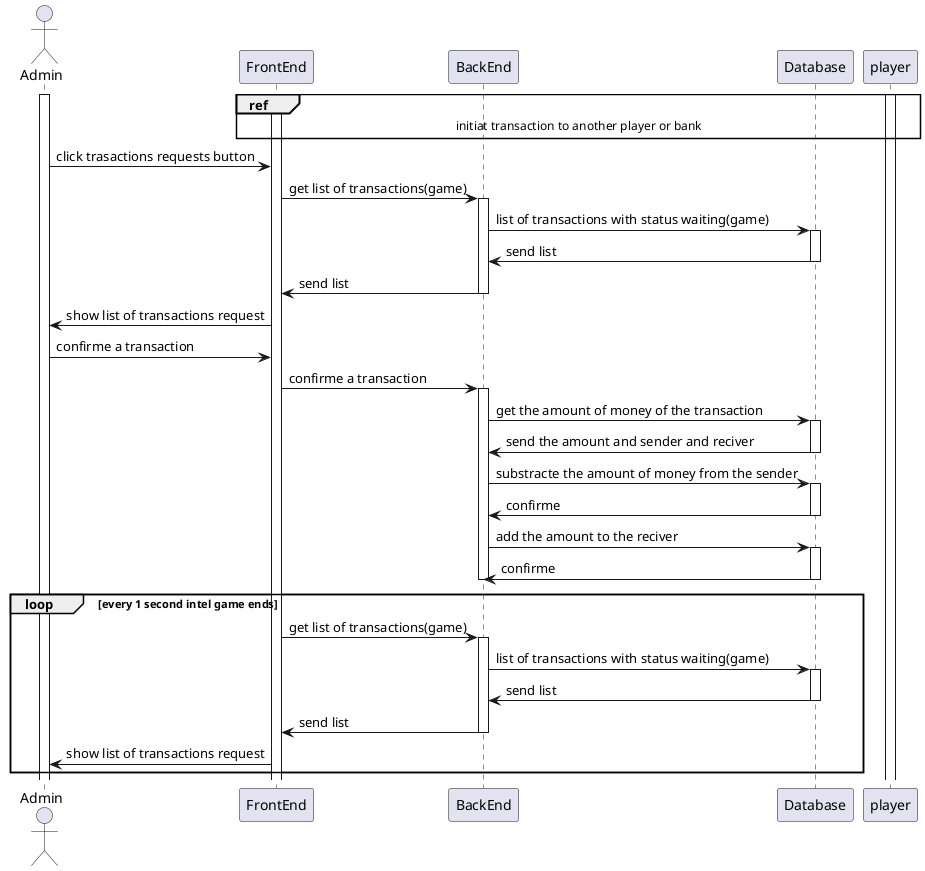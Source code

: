 @startuml "accept or refuse transaction"

actor Admin

Activate Admin
Activate FrontEnd

ref over FrontEnd, BackEnd, Database, player: initiat transaction to another player or bank
Activate player

Admin ->  FrontEnd : click trasactions requests button

FrontEnd -> BackEnd : get list of transactions(game)
Activate BackEnd

BackEnd -> Database : list of transactions with status waiting(game)
Activate Database

Database -> BackEnd : send list
deactivate Database

BackEnd -> FrontEnd : send list
deactivate BackEnd

FrontEnd -> Admin : show list of transactions request
Admin -> FrontEnd : confirme a transaction

FrontEnd -> BackEnd : confirme a transaction
Activate BackEnd

BackEnd -> Database : get the amount of money of the transaction
Activate Database

Database -> BackEnd : send the amount and sender and reciver
deactivate Database

BackEnd -> Database : substracte the amount of money from the sender
Activate Database

Database -> BackEnd : confirme
deactivate Database

BackEnd -> Database : add the amount to the reciver
Activate Database

Database -> BackEnd : confirme
deactivate Database

deactivate BackEnd

loop every 1 second intel game ends
    FrontEnd -> BackEnd : get list of transactions(game)
    Activate BackEnd

    BackEnd -> Database : list of transactions with status waiting(game)
    Activate Database

    Database -> BackEnd : send list
    deactivate Database

    BackEnd -> FrontEnd : send list
    deactivate BackEnd

    FrontEnd -> Admin : show list of transactions request
 end

@enduml
